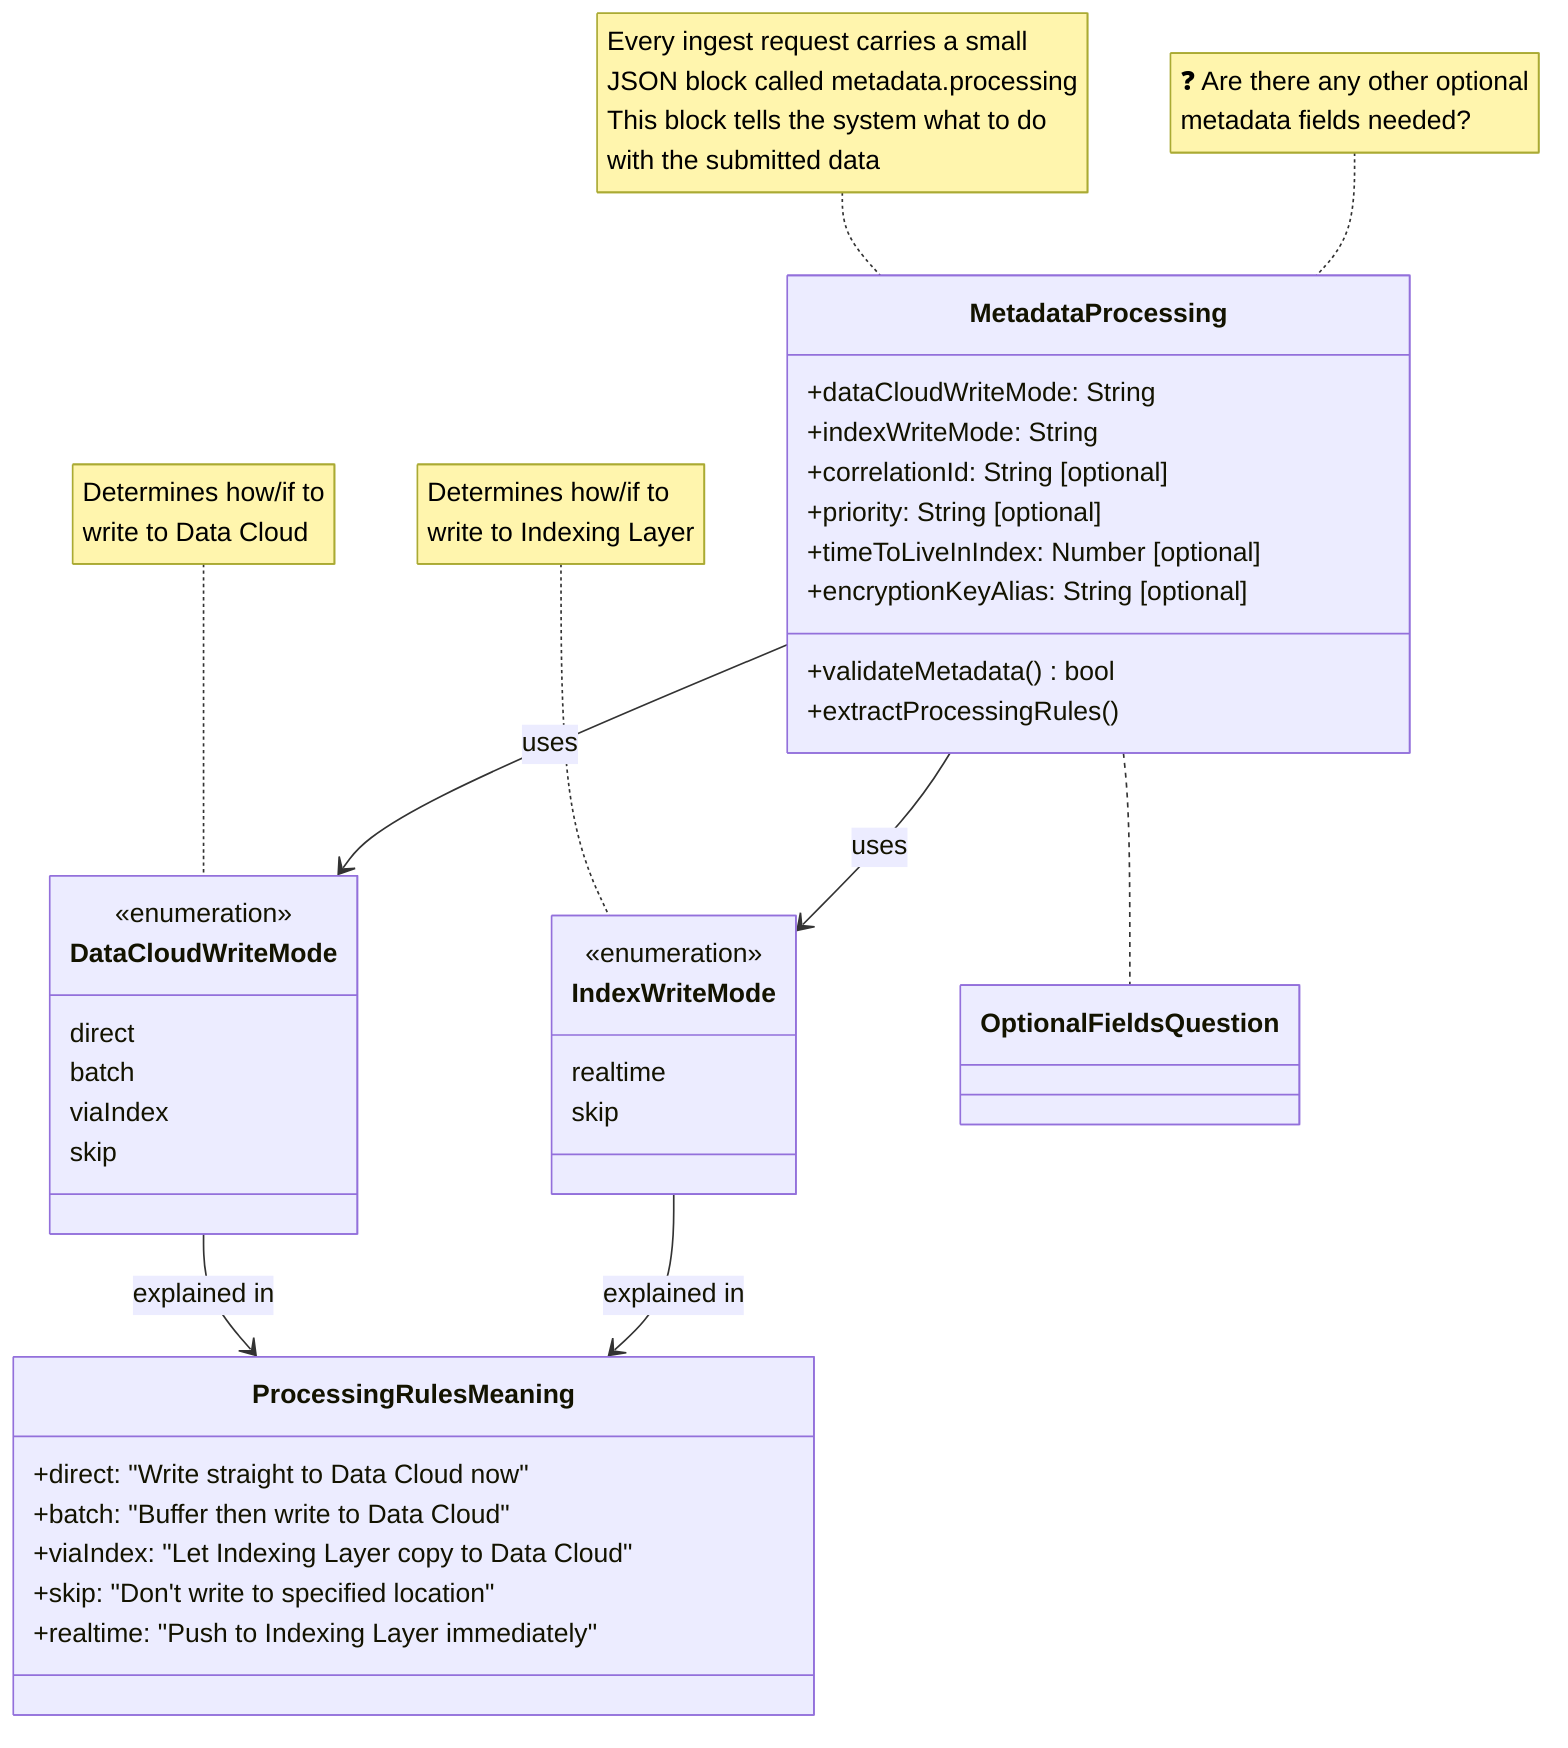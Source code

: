 classDiagram
    class MetadataProcessing {
        +dataCloudWriteMode: String
        +indexWriteMode: String
        +correlationId: String [optional]
        +priority: String [optional]
        +timeToLiveInIndex: Number [optional]
        +encryptionKeyAlias: String [optional]
        +validateMetadata() bool
        +extractProcessingRules()
    }
    
    class DataCloudWriteMode {
        <<enumeration>>
        direct
        batch
        viaIndex
        skip
    }
    
    class IndexWriteMode {
        <<enumeration>>
        realtime
        skip
    }
    
    class ProcessingRulesMeaning {
        +direct: "Write straight to Data Cloud now"
        +batch: "Buffer then write to Data Cloud"
        +viaIndex: "Let Indexing Layer copy to Data Cloud"
        +skip: "Don't write to specified location"
        +realtime: "Push to Indexing Layer immediately"
    }

    MetadataProcessing --> DataCloudWriteMode : uses
    MetadataProcessing --> IndexWriteMode : uses
    DataCloudWriteMode --> ProcessingRulesMeaning : explained in
    IndexWriteMode --> ProcessingRulesMeaning : explained in
    
    note for MetadataProcessing "Every ingest request carries a small
                                JSON block called metadata.processing
                                This block tells the system what to do
                                with the submitted data"
    
    note for DataCloudWriteMode "Determines how/if to
                                write to Data Cloud"
    
    note for IndexWriteMode "Determines how/if to
                            write to Indexing Layer"
    
    note for MetadataProcessing "❓ Are there any other optional
                                metadata fields needed?"

    MetadataProcessing .. OptionalFieldsQuestion